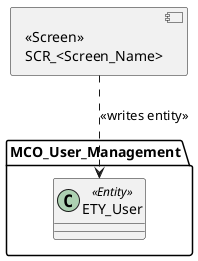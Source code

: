 @startuml
allow_mixing
component "<<Screen>>\nSCR_<Screen_Name>"

package "MCO_User_Management" {
  class "ETY_User" as User <<Entity>>
}

"<<Screen>>\nSCR_<Screen_Name>" ..> User : <<writes entity>>

@enduml
